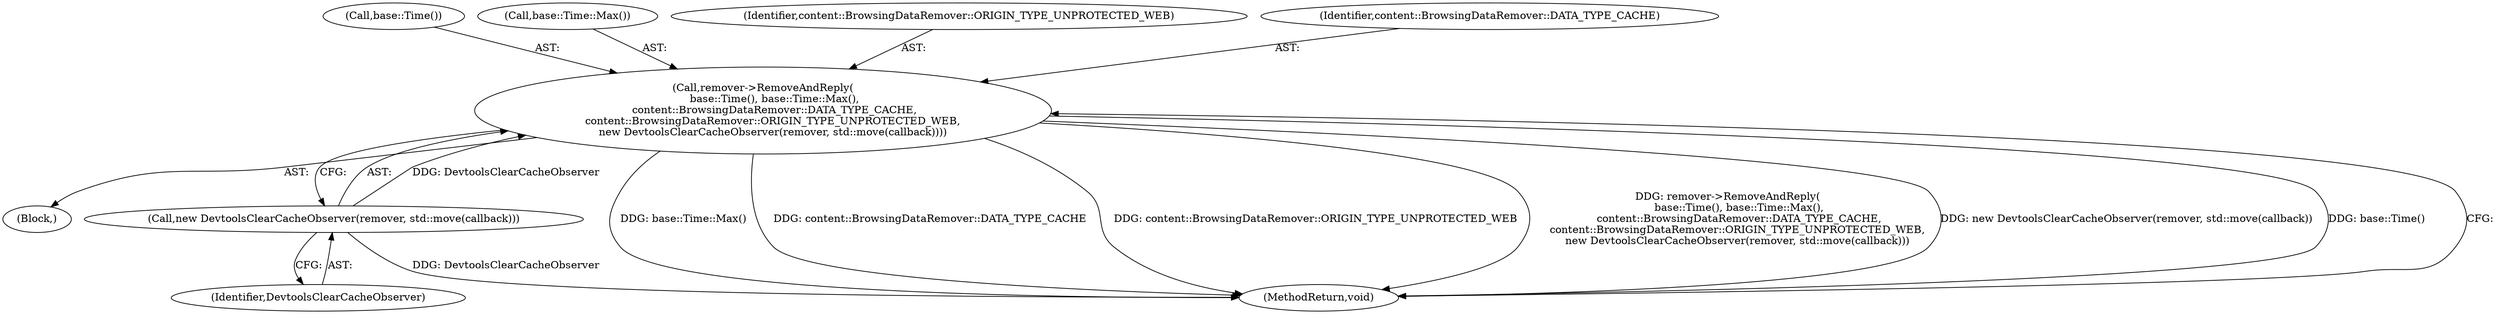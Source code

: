 digraph "0_Chrome_3c8e4852477d5b1e2da877808c998dc57db9460f_11@API" {
"1000115" [label="(Call,remover->RemoveAndReply(\n       base::Time(), base::Time::Max(),\n       content::BrowsingDataRemover::DATA_TYPE_CACHE,\n      content::BrowsingDataRemover::ORIGIN_TYPE_UNPROTECTED_WEB,\n      new DevtoolsClearCacheObserver(remover, std::move(callback))))"];
"1000120" [label="(Call,new DevtoolsClearCacheObserver(remover, std::move(callback)))"];
"1000116" [label="(Call,base::Time())"];
"1000117" [label="(Call,base::Time::Max())"];
"1000121" [label="(Identifier,DevtoolsClearCacheObserver)"];
"1000102" [label="(Block,)"];
"1000119" [label="(Identifier,content::BrowsingDataRemover::ORIGIN_TYPE_UNPROTECTED_WEB)"];
"1000122" [label="(MethodReturn,void)"];
"1000115" [label="(Call,remover->RemoveAndReply(\n       base::Time(), base::Time::Max(),\n       content::BrowsingDataRemover::DATA_TYPE_CACHE,\n      content::BrowsingDataRemover::ORIGIN_TYPE_UNPROTECTED_WEB,\n      new DevtoolsClearCacheObserver(remover, std::move(callback))))"];
"1000120" [label="(Call,new DevtoolsClearCacheObserver(remover, std::move(callback)))"];
"1000118" [label="(Identifier,content::BrowsingDataRemover::DATA_TYPE_CACHE)"];
"1000115" -> "1000102"  [label="AST: "];
"1000115" -> "1000120"  [label="CFG: "];
"1000116" -> "1000115"  [label="AST: "];
"1000117" -> "1000115"  [label="AST: "];
"1000118" -> "1000115"  [label="AST: "];
"1000119" -> "1000115"  [label="AST: "];
"1000120" -> "1000115"  [label="AST: "];
"1000122" -> "1000115"  [label="CFG: "];
"1000115" -> "1000122"  [label="DDG: base::Time::Max()"];
"1000115" -> "1000122"  [label="DDG: content::BrowsingDataRemover::DATA_TYPE_CACHE"];
"1000115" -> "1000122"  [label="DDG: content::BrowsingDataRemover::ORIGIN_TYPE_UNPROTECTED_WEB"];
"1000115" -> "1000122"  [label="DDG: remover->RemoveAndReply(\n       base::Time(), base::Time::Max(),\n       content::BrowsingDataRemover::DATA_TYPE_CACHE,\n      content::BrowsingDataRemover::ORIGIN_TYPE_UNPROTECTED_WEB,\n      new DevtoolsClearCacheObserver(remover, std::move(callback)))"];
"1000115" -> "1000122"  [label="DDG: new DevtoolsClearCacheObserver(remover, std::move(callback))"];
"1000115" -> "1000122"  [label="DDG: base::Time()"];
"1000120" -> "1000115"  [label="DDG: DevtoolsClearCacheObserver"];
"1000120" -> "1000121"  [label="CFG: "];
"1000121" -> "1000120"  [label="AST: "];
"1000120" -> "1000122"  [label="DDG: DevtoolsClearCacheObserver"];
}

